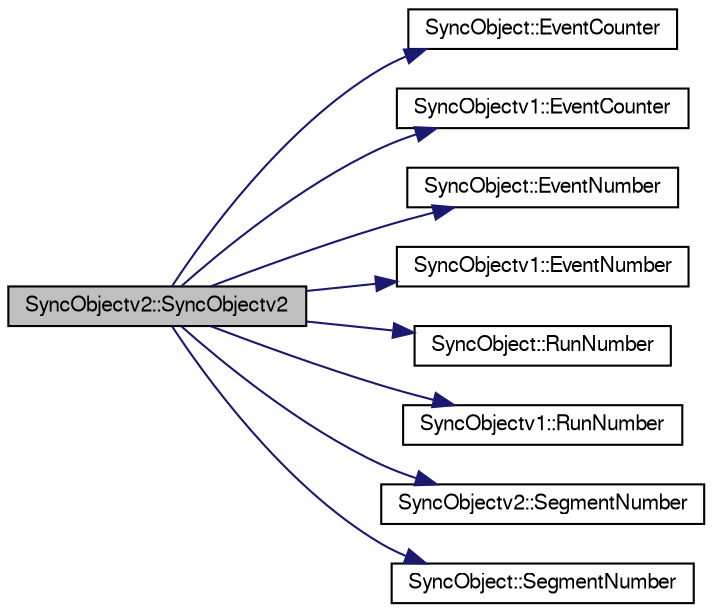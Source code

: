 digraph "SyncObjectv2::SyncObjectv2"
{
  bgcolor="transparent";
  edge [fontname="FreeSans",fontsize="10",labelfontname="FreeSans",labelfontsize="10"];
  node [fontname="FreeSans",fontsize="10",shape=record];
  rankdir="LR";
  Node1 [label="SyncObjectv2::SyncObjectv2",height=0.2,width=0.4,color="black", fillcolor="grey75", style="filled" fontcolor="black"];
  Node1 -> Node2 [color="midnightblue",fontsize="10",style="solid",fontname="FreeSans"];
  Node2 [label="SyncObject::EventCounter",height=0.2,width=0.4,color="black",URL="$de/dbb/classSyncObject.html#ad679d42aac1a409a94d2e535766dcebd",tooltip="set Event Counter "];
  Node1 -> Node3 [color="midnightblue",fontsize="10",style="solid",fontname="FreeSans"];
  Node3 [label="SyncObjectv1::EventCounter",height=0.2,width=0.4,color="black",URL="$d9/d30/classSyncObjectv1.html#a137e19479315bfa9dd7f24bc7636bb22",tooltip="get Event Counter "];
  Node1 -> Node4 [color="midnightblue",fontsize="10",style="solid",fontname="FreeSans"];
  Node4 [label="SyncObject::EventNumber",height=0.2,width=0.4,color="black",URL="$de/dbb/classSyncObject.html#aa650d97c0d3ace8ae7945f54224228ef",tooltip="set Event Number "];
  Node1 -> Node5 [color="midnightblue",fontsize="10",style="solid",fontname="FreeSans"];
  Node5 [label="SyncObjectv1::EventNumber",height=0.2,width=0.4,color="black",URL="$d9/d30/classSyncObjectv1.html#aa26c49bf535e4170ceea4ee4c8c3feed",tooltip="get Event Number "];
  Node1 -> Node6 [color="midnightblue",fontsize="10",style="solid",fontname="FreeSans"];
  Node6 [label="SyncObject::RunNumber",height=0.2,width=0.4,color="black",URL="$de/dbb/classSyncObject.html#af1188def459d0ff933d71e37c7afc0c5",tooltip="set Run Number "];
  Node1 -> Node7 [color="midnightblue",fontsize="10",style="solid",fontname="FreeSans"];
  Node7 [label="SyncObjectv1::RunNumber",height=0.2,width=0.4,color="black",URL="$d9/d30/classSyncObjectv1.html#a5858900d58b529169eaa196ce6a13bbb",tooltip="get Run Number "];
  Node1 -> Node8 [color="midnightblue",fontsize="10",style="solid",fontname="FreeSans"];
  Node8 [label="SyncObjectv2::SegmentNumber",height=0.2,width=0.4,color="black",URL="$df/da3/classSyncObjectv2.html#a13b6650096a3889cd609d92b399725cd",tooltip="get Segment Number "];
  Node1 -> Node9 [color="midnightblue",fontsize="10",style="solid",fontname="FreeSans"];
  Node9 [label="SyncObject::SegmentNumber",height=0.2,width=0.4,color="black",URL="$de/dbb/classSyncObject.html#a9e8ffb7e35744a8f46cc59b4cf8fa1ca",tooltip="set Segment Number "];
}
